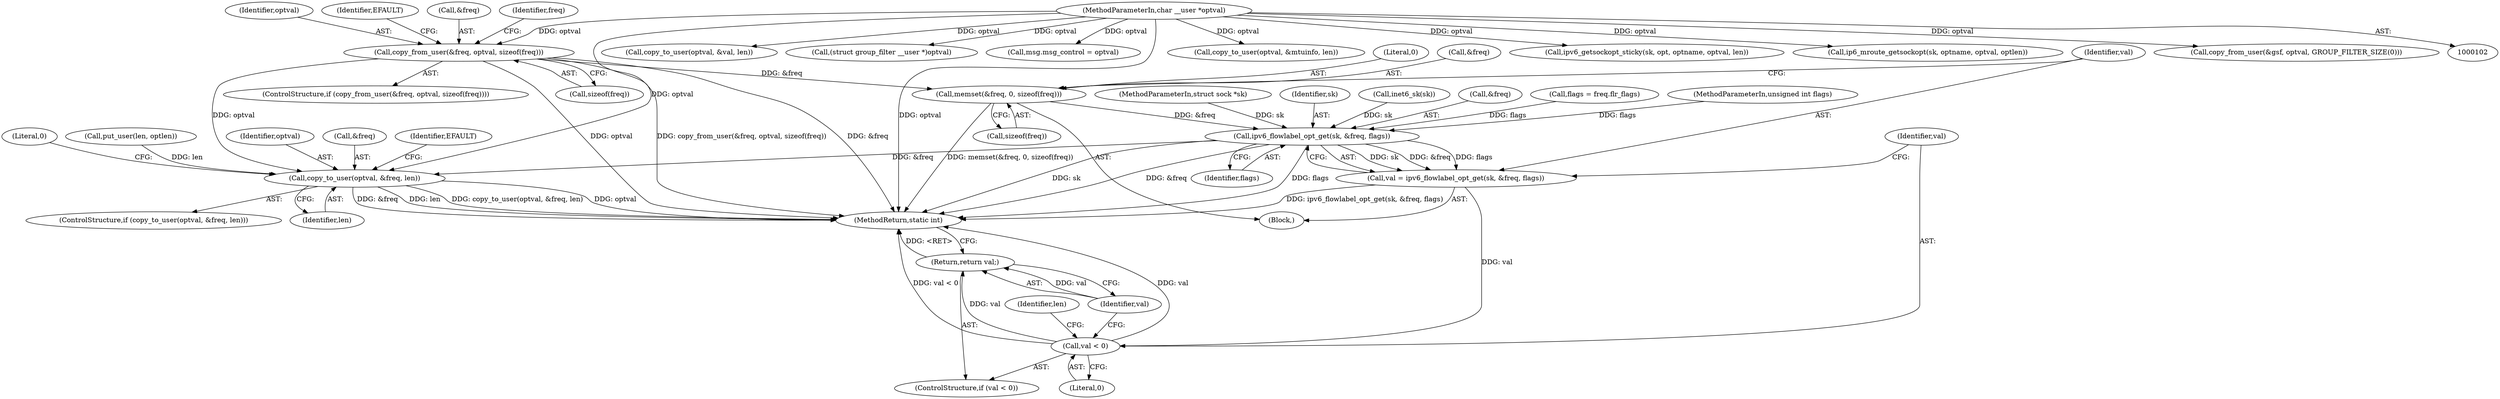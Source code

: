 digraph "0_linux_45f6fad84cc305103b28d73482b344d7f5b76f39_10@API" {
"1000917" [label="(Call,memset(&freq, 0, sizeof(freq)))"];
"1000890" [label="(Call,copy_from_user(&freq, optval, sizeof(freq)))"];
"1000106" [label="(MethodParameterIn,char __user *optval)"];
"1000925" [label="(Call,ipv6_flowlabel_opt_get(sk, &freq, flags))"];
"1000923" [label="(Call,val = ipv6_flowlabel_opt_get(sk, &freq, flags))"];
"1000931" [label="(Call,val < 0)"];
"1000934" [label="(Return,return val;)"];
"1000944" [label="(Call,copy_to_user(optval, &freq, len))"];
"1000113" [label="(Call,inet6_sk(sk))"];
"1000927" [label="(Call,&freq)"];
"1000106" [label="(MethodParameterIn,char __user *optval)"];
"1000893" [label="(Identifier,optval)"];
"1000951" [label="(Identifier,EFAULT)"];
"1000878" [label="(Block,)"];
"1001029" [label="(Call,copy_to_user(optval, &val, len))"];
"1000912" [label="(Call,flags = freq.flr_flags)"];
"1000108" [label="(MethodParameterIn,unsigned int flags)"];
"1000938" [label="(Identifier,len)"];
"1000948" [label="(Identifier,len)"];
"1000931" [label="(Call,val < 0)"];
"1000923" [label="(Call,val = ipv6_flowlabel_opt_get(sk, &freq, flags))"];
"1000937" [label="(Call,put_user(len, optlen))"];
"1000945" [label="(Identifier,optval)"];
"1000934" [label="(Return,return val;)"];
"1000917" [label="(Call,memset(&freq, 0, sizeof(freq)))"];
"1000925" [label="(Call,ipv6_flowlabel_opt_get(sk, &freq, flags))"];
"1000944" [label="(Call,copy_to_user(optval, &freq, len))"];
"1000890" [label="(Call,copy_from_user(&freq, optval, sizeof(freq)))"];
"1000214" [label="(Call,(struct group_filter __user *)optval)"];
"1000924" [label="(Identifier,val)"];
"1000235" [label="(Call,msg.msg_control = optval)"];
"1000920" [label="(Literal,0)"];
"1000932" [label="(Identifier,val)"];
"1000750" [label="(Call,copy_to_user(optval, &mtuinfo, len))"];
"1000946" [label="(Call,&freq)"];
"1000943" [label="(ControlStructure,if (copy_to_user(optval, &freq, len)))"];
"1000929" [label="(Identifier,flags)"];
"1000933" [label="(Literal,0)"];
"1000935" [label="(Identifier,val)"];
"1001039" [label="(MethodReturn,static int)"];
"1000894" [label="(Call,sizeof(freq))"];
"1000596" [label="(Call,ipv6_getsockopt_sticky(sk, opt, optname, optval, len))"];
"1000930" [label="(ControlStructure,if (val < 0))"];
"1000121" [label="(Call,ip6_mroute_getsockopt(sk, optname, optval, optlen))"];
"1000953" [label="(Literal,0)"];
"1000103" [label="(MethodParameterIn,struct sock *sk)"];
"1000186" [label="(Call,copy_from_user(&gsf, optval, GROUP_FILTER_SIZE(0)))"];
"1000918" [label="(Call,&freq)"];
"1000889" [label="(ControlStructure,if (copy_from_user(&freq, optval, sizeof(freq))))"];
"1000898" [label="(Identifier,EFAULT)"];
"1000926" [label="(Identifier,sk)"];
"1000921" [label="(Call,sizeof(freq))"];
"1000891" [label="(Call,&freq)"];
"1000902" [label="(Identifier,freq)"];
"1000917" -> "1000878"  [label="AST: "];
"1000917" -> "1000921"  [label="CFG: "];
"1000918" -> "1000917"  [label="AST: "];
"1000920" -> "1000917"  [label="AST: "];
"1000921" -> "1000917"  [label="AST: "];
"1000924" -> "1000917"  [label="CFG: "];
"1000917" -> "1001039"  [label="DDG: memset(&freq, 0, sizeof(freq))"];
"1000890" -> "1000917"  [label="DDG: &freq"];
"1000917" -> "1000925"  [label="DDG: &freq"];
"1000890" -> "1000889"  [label="AST: "];
"1000890" -> "1000894"  [label="CFG: "];
"1000891" -> "1000890"  [label="AST: "];
"1000893" -> "1000890"  [label="AST: "];
"1000894" -> "1000890"  [label="AST: "];
"1000898" -> "1000890"  [label="CFG: "];
"1000902" -> "1000890"  [label="CFG: "];
"1000890" -> "1001039"  [label="DDG: &freq"];
"1000890" -> "1001039"  [label="DDG: optval"];
"1000890" -> "1001039"  [label="DDG: copy_from_user(&freq, optval, sizeof(freq))"];
"1000106" -> "1000890"  [label="DDG: optval"];
"1000890" -> "1000944"  [label="DDG: optval"];
"1000106" -> "1000102"  [label="AST: "];
"1000106" -> "1001039"  [label="DDG: optval"];
"1000106" -> "1000121"  [label="DDG: optval"];
"1000106" -> "1000186"  [label="DDG: optval"];
"1000106" -> "1000214"  [label="DDG: optval"];
"1000106" -> "1000235"  [label="DDG: optval"];
"1000106" -> "1000596"  [label="DDG: optval"];
"1000106" -> "1000750"  [label="DDG: optval"];
"1000106" -> "1000944"  [label="DDG: optval"];
"1000106" -> "1001029"  [label="DDG: optval"];
"1000925" -> "1000923"  [label="AST: "];
"1000925" -> "1000929"  [label="CFG: "];
"1000926" -> "1000925"  [label="AST: "];
"1000927" -> "1000925"  [label="AST: "];
"1000929" -> "1000925"  [label="AST: "];
"1000923" -> "1000925"  [label="CFG: "];
"1000925" -> "1001039"  [label="DDG: sk"];
"1000925" -> "1001039"  [label="DDG: &freq"];
"1000925" -> "1001039"  [label="DDG: flags"];
"1000925" -> "1000923"  [label="DDG: sk"];
"1000925" -> "1000923"  [label="DDG: &freq"];
"1000925" -> "1000923"  [label="DDG: flags"];
"1000113" -> "1000925"  [label="DDG: sk"];
"1000103" -> "1000925"  [label="DDG: sk"];
"1000912" -> "1000925"  [label="DDG: flags"];
"1000108" -> "1000925"  [label="DDG: flags"];
"1000925" -> "1000944"  [label="DDG: &freq"];
"1000923" -> "1000878"  [label="AST: "];
"1000924" -> "1000923"  [label="AST: "];
"1000932" -> "1000923"  [label="CFG: "];
"1000923" -> "1001039"  [label="DDG: ipv6_flowlabel_opt_get(sk, &freq, flags)"];
"1000923" -> "1000931"  [label="DDG: val"];
"1000931" -> "1000930"  [label="AST: "];
"1000931" -> "1000933"  [label="CFG: "];
"1000932" -> "1000931"  [label="AST: "];
"1000933" -> "1000931"  [label="AST: "];
"1000935" -> "1000931"  [label="CFG: "];
"1000938" -> "1000931"  [label="CFG: "];
"1000931" -> "1001039"  [label="DDG: val"];
"1000931" -> "1001039"  [label="DDG: val < 0"];
"1000931" -> "1000934"  [label="DDG: val"];
"1000934" -> "1000930"  [label="AST: "];
"1000934" -> "1000935"  [label="CFG: "];
"1000935" -> "1000934"  [label="AST: "];
"1001039" -> "1000934"  [label="CFG: "];
"1000934" -> "1001039"  [label="DDG: <RET>"];
"1000935" -> "1000934"  [label="DDG: val"];
"1000944" -> "1000943"  [label="AST: "];
"1000944" -> "1000948"  [label="CFG: "];
"1000945" -> "1000944"  [label="AST: "];
"1000946" -> "1000944"  [label="AST: "];
"1000948" -> "1000944"  [label="AST: "];
"1000951" -> "1000944"  [label="CFG: "];
"1000953" -> "1000944"  [label="CFG: "];
"1000944" -> "1001039"  [label="DDG: &freq"];
"1000944" -> "1001039"  [label="DDG: len"];
"1000944" -> "1001039"  [label="DDG: copy_to_user(optval, &freq, len)"];
"1000944" -> "1001039"  [label="DDG: optval"];
"1000937" -> "1000944"  [label="DDG: len"];
}
